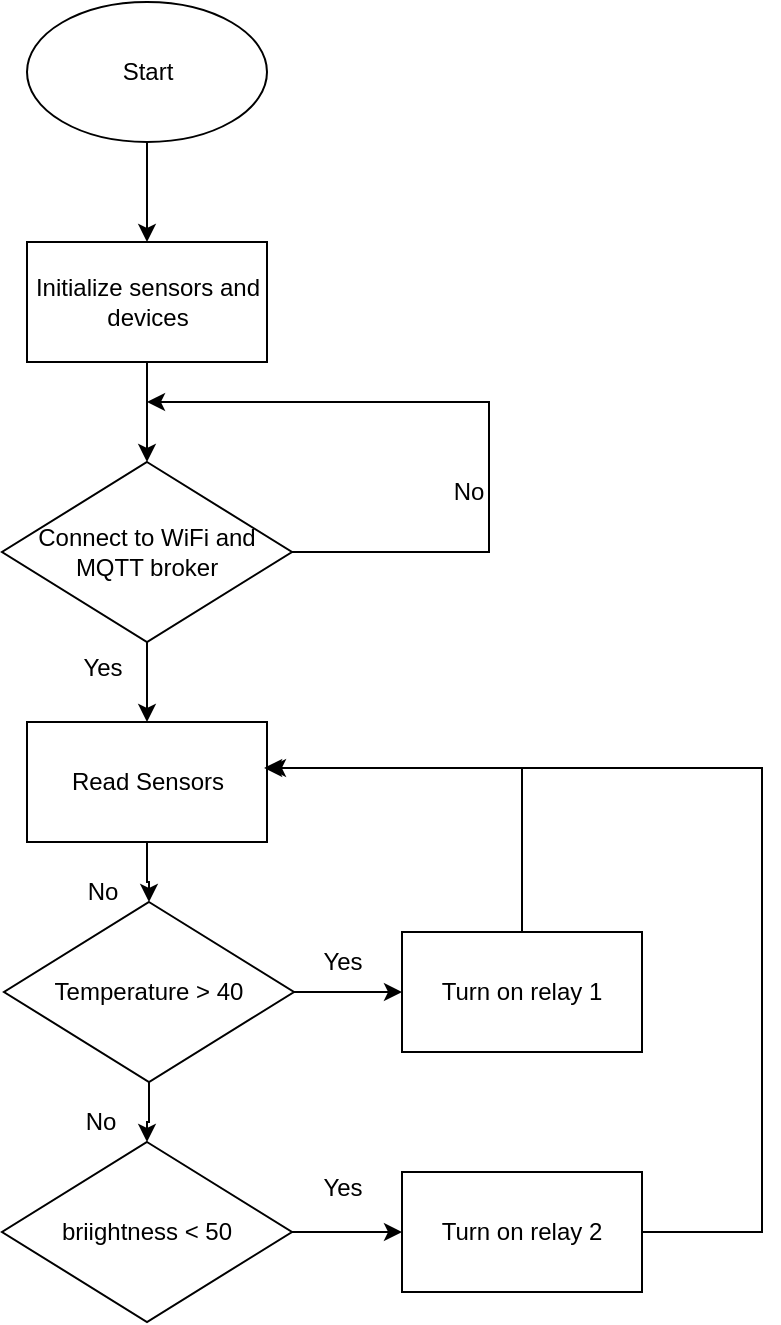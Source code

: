 <mxfile version="21.6.5" type="github">
  <diagram name="Trang-1" id="HmHJznW3e-0r1fUKdLs1">
    <mxGraphModel dx="1434" dy="788" grid="1" gridSize="10" guides="1" tooltips="1" connect="1" arrows="1" fold="1" page="1" pageScale="1" pageWidth="827" pageHeight="1169" math="0" shadow="0">
      <root>
        <mxCell id="0" />
        <mxCell id="1" parent="0" />
        <mxCell id="8baHXAdogus_rsqitEac-10" style="edgeStyle=orthogonalEdgeStyle;rounded=0;orthogonalLoop=1;jettySize=auto;html=1;entryX=0.5;entryY=0;entryDx=0;entryDy=0;" edge="1" parent="1" source="8baHXAdogus_rsqitEac-3" target="8baHXAdogus_rsqitEac-4">
          <mxGeometry relative="1" as="geometry" />
        </mxCell>
        <mxCell id="8baHXAdogus_rsqitEac-3" value="Start" style="ellipse;whiteSpace=wrap;html=1;" vertex="1" parent="1">
          <mxGeometry x="352.5" y="10" width="120" height="70" as="geometry" />
        </mxCell>
        <mxCell id="8baHXAdogus_rsqitEac-8" style="edgeStyle=orthogonalEdgeStyle;rounded=0;orthogonalLoop=1;jettySize=auto;html=1;entryX=0.5;entryY=0;entryDx=0;entryDy=0;" edge="1" parent="1" source="8baHXAdogus_rsqitEac-4" target="8baHXAdogus_rsqitEac-5">
          <mxGeometry relative="1" as="geometry" />
        </mxCell>
        <mxCell id="8baHXAdogus_rsqitEac-4" value=" Initialize sensors and devices" style="rounded=0;whiteSpace=wrap;html=1;" vertex="1" parent="1">
          <mxGeometry x="352.5" y="130" width="120" height="60" as="geometry" />
        </mxCell>
        <mxCell id="8baHXAdogus_rsqitEac-7" style="edgeStyle=orthogonalEdgeStyle;rounded=0;orthogonalLoop=1;jettySize=auto;html=1;" edge="1" parent="1" source="8baHXAdogus_rsqitEac-5">
          <mxGeometry relative="1" as="geometry">
            <mxPoint x="412.5" y="210" as="targetPoint" />
            <Array as="points">
              <mxPoint x="583.5" y="285" />
            </Array>
          </mxGeometry>
        </mxCell>
        <mxCell id="8baHXAdogus_rsqitEac-17" style="edgeStyle=orthogonalEdgeStyle;rounded=0;orthogonalLoop=1;jettySize=auto;html=1;entryX=0.5;entryY=0;entryDx=0;entryDy=0;" edge="1" parent="1" source="8baHXAdogus_rsqitEac-5" target="8baHXAdogus_rsqitEac-11">
          <mxGeometry relative="1" as="geometry" />
        </mxCell>
        <mxCell id="8baHXAdogus_rsqitEac-5" value="Connect to WiFi and MQTT broker" style="rhombus;whiteSpace=wrap;html=1;" vertex="1" parent="1">
          <mxGeometry x="340" y="240" width="145" height="90" as="geometry" />
        </mxCell>
        <mxCell id="8baHXAdogus_rsqitEac-9" value="No" style="text;html=1;align=center;verticalAlign=middle;resizable=0;points=[];autosize=1;strokeColor=none;fillColor=none;" vertex="1" parent="1">
          <mxGeometry x="552.5" y="240" width="40" height="30" as="geometry" />
        </mxCell>
        <mxCell id="8baHXAdogus_rsqitEac-18" style="edgeStyle=orthogonalEdgeStyle;rounded=0;orthogonalLoop=1;jettySize=auto;html=1;entryX=0.5;entryY=0;entryDx=0;entryDy=0;" edge="1" parent="1" source="8baHXAdogus_rsqitEac-11" target="8baHXAdogus_rsqitEac-12">
          <mxGeometry relative="1" as="geometry" />
        </mxCell>
        <mxCell id="8baHXAdogus_rsqitEac-11" value="Read Sensors" style="rounded=0;whiteSpace=wrap;html=1;" vertex="1" parent="1">
          <mxGeometry x="352.5" y="370" width="120" height="60" as="geometry" />
        </mxCell>
        <mxCell id="8baHXAdogus_rsqitEac-14" style="edgeStyle=orthogonalEdgeStyle;rounded=0;orthogonalLoop=1;jettySize=auto;html=1;" edge="1" parent="1" source="8baHXAdogus_rsqitEac-12">
          <mxGeometry relative="1" as="geometry">
            <mxPoint x="540" y="505" as="targetPoint" />
          </mxGeometry>
        </mxCell>
        <mxCell id="8baHXAdogus_rsqitEac-20" style="edgeStyle=orthogonalEdgeStyle;rounded=0;orthogonalLoop=1;jettySize=auto;html=1;" edge="1" parent="1" source="8baHXAdogus_rsqitEac-12" target="8baHXAdogus_rsqitEac-19">
          <mxGeometry relative="1" as="geometry" />
        </mxCell>
        <mxCell id="8baHXAdogus_rsqitEac-12" value="Temperature &amp;gt; 40" style="rhombus;whiteSpace=wrap;html=1;" vertex="1" parent="1">
          <mxGeometry x="341" y="460" width="145" height="90" as="geometry" />
        </mxCell>
        <mxCell id="8baHXAdogus_rsqitEac-16" style="edgeStyle=orthogonalEdgeStyle;rounded=0;orthogonalLoop=1;jettySize=auto;html=1;entryX=1.004;entryY=0.383;entryDx=0;entryDy=0;entryPerimeter=0;" edge="1" parent="1" source="8baHXAdogus_rsqitEac-15" target="8baHXAdogus_rsqitEac-11">
          <mxGeometry relative="1" as="geometry">
            <Array as="points">
              <mxPoint x="600" y="393" />
            </Array>
          </mxGeometry>
        </mxCell>
        <mxCell id="8baHXAdogus_rsqitEac-15" value="Turn on relay 1" style="rounded=0;whiteSpace=wrap;html=1;" vertex="1" parent="1">
          <mxGeometry x="540" y="475" width="120" height="60" as="geometry" />
        </mxCell>
        <mxCell id="8baHXAdogus_rsqitEac-22" style="edgeStyle=orthogonalEdgeStyle;rounded=0;orthogonalLoop=1;jettySize=auto;html=1;" edge="1" parent="1" source="8baHXAdogus_rsqitEac-19">
          <mxGeometry relative="1" as="geometry">
            <mxPoint x="540" y="625" as="targetPoint" />
          </mxGeometry>
        </mxCell>
        <mxCell id="8baHXAdogus_rsqitEac-19" value="briightness &amp;lt; 50" style="rhombus;whiteSpace=wrap;html=1;" vertex="1" parent="1">
          <mxGeometry x="340" y="580" width="145" height="90" as="geometry" />
        </mxCell>
        <mxCell id="8baHXAdogus_rsqitEac-25" style="edgeStyle=orthogonalEdgeStyle;rounded=0;orthogonalLoop=1;jettySize=auto;html=1;entryX=0.988;entryY=0.383;entryDx=0;entryDy=0;entryPerimeter=0;" edge="1" parent="1" source="8baHXAdogus_rsqitEac-23" target="8baHXAdogus_rsqitEac-11">
          <mxGeometry relative="1" as="geometry">
            <mxPoint x="600" y="390" as="targetPoint" />
            <Array as="points">
              <mxPoint x="720" y="625" />
              <mxPoint x="720" y="393" />
            </Array>
          </mxGeometry>
        </mxCell>
        <mxCell id="8baHXAdogus_rsqitEac-23" value="Turn on relay 2" style="rounded=0;whiteSpace=wrap;html=1;" vertex="1" parent="1">
          <mxGeometry x="540" y="595" width="120" height="60" as="geometry" />
        </mxCell>
        <mxCell id="8baHXAdogus_rsqitEac-26" value="Yes" style="text;html=1;align=center;verticalAlign=middle;resizable=0;points=[];autosize=1;strokeColor=none;fillColor=none;" vertex="1" parent="1">
          <mxGeometry x="490" y="475" width="40" height="30" as="geometry" />
        </mxCell>
        <mxCell id="8baHXAdogus_rsqitEac-27" value="Yes" style="text;html=1;align=center;verticalAlign=middle;resizable=0;points=[];autosize=1;strokeColor=none;fillColor=none;" vertex="1" parent="1">
          <mxGeometry x="370" y="328" width="40" height="30" as="geometry" />
        </mxCell>
        <mxCell id="8baHXAdogus_rsqitEac-28" value="Yes" style="text;html=1;align=center;verticalAlign=middle;resizable=0;points=[];autosize=1;strokeColor=none;fillColor=none;" vertex="1" parent="1">
          <mxGeometry x="490" y="588" width="40" height="30" as="geometry" />
        </mxCell>
        <mxCell id="8baHXAdogus_rsqitEac-29" value="No" style="text;html=1;align=center;verticalAlign=middle;resizable=0;points=[];autosize=1;strokeColor=none;fillColor=none;" vertex="1" parent="1">
          <mxGeometry x="370" y="440" width="40" height="30" as="geometry" />
        </mxCell>
        <mxCell id="8baHXAdogus_rsqitEac-30" value="No" style="text;html=1;align=center;verticalAlign=middle;resizable=0;points=[];autosize=1;strokeColor=none;fillColor=none;" vertex="1" parent="1">
          <mxGeometry x="369" y="555" width="40" height="30" as="geometry" />
        </mxCell>
      </root>
    </mxGraphModel>
  </diagram>
</mxfile>
